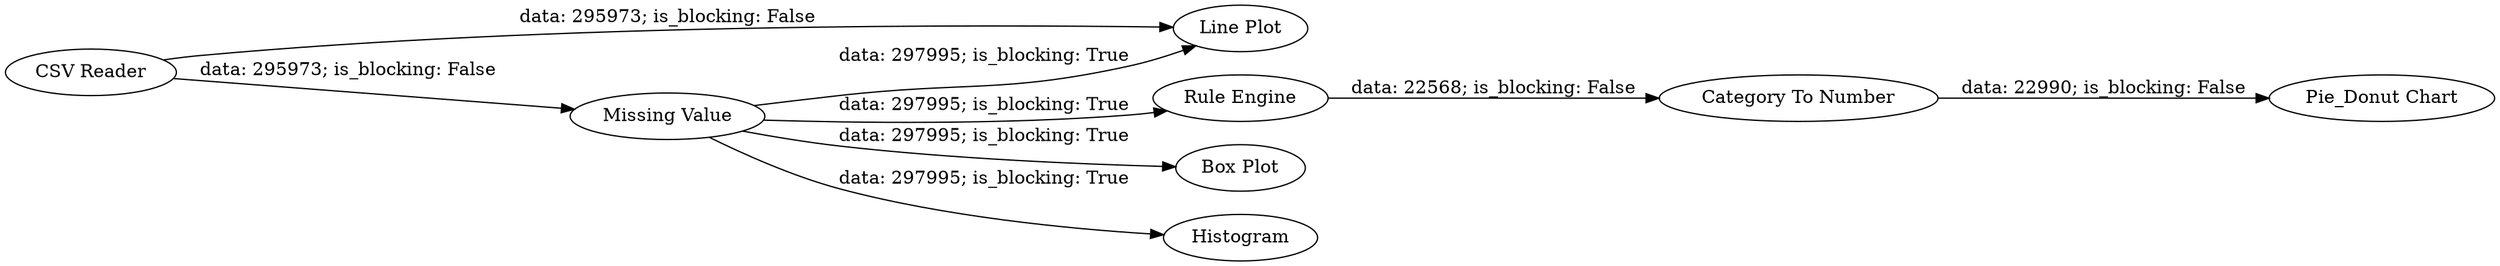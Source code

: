 digraph {
	"2172583826069392386_1" [label="CSV Reader"]
	"2172583826069392386_7" [label="Category To Number"]
	"2172583826069392386_3" [label="Line Plot"]
	"2172583826069392386_6" [label="Rule Engine"]
	"2172583826069392386_2" [label="Missing Value"]
	"2172583826069392386_5" [label="Box Plot"]
	"2172583826069392386_4" [label=Histogram]
	"2172583826069392386_8" [label="Pie_Donut Chart"]
	"2172583826069392386_2" -> "2172583826069392386_3" [label="data: 297995; is_blocking: True"]
	"2172583826069392386_1" -> "2172583826069392386_2" [label="data: 295973; is_blocking: False"]
	"2172583826069392386_1" -> "2172583826069392386_3" [label="data: 295973; is_blocking: False"]
	"2172583826069392386_6" -> "2172583826069392386_7" [label="data: 22568; is_blocking: False"]
	"2172583826069392386_2" -> "2172583826069392386_5" [label="data: 297995; is_blocking: True"]
	"2172583826069392386_2" -> "2172583826069392386_6" [label="data: 297995; is_blocking: True"]
	"2172583826069392386_7" -> "2172583826069392386_8" [label="data: 22990; is_blocking: False"]
	"2172583826069392386_2" -> "2172583826069392386_4" [label="data: 297995; is_blocking: True"]
	rankdir=LR
}
